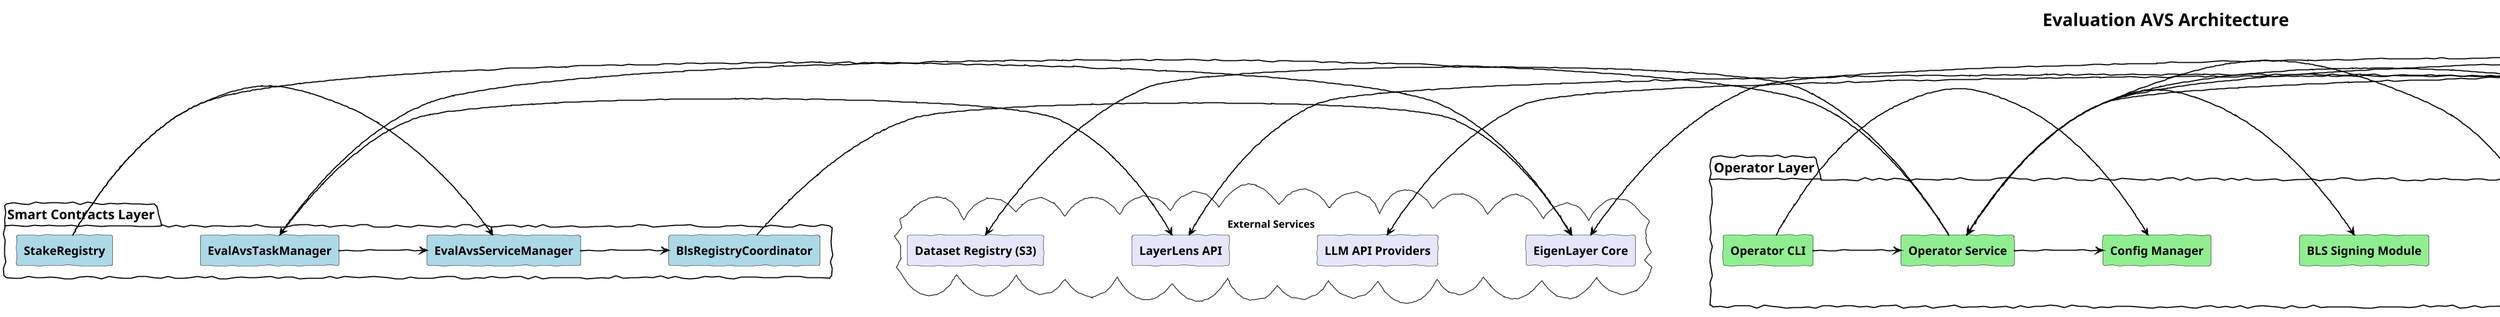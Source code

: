 @startuml
' Use handwritten style with more readable layout
skinparam componentStyle rectangle
skinparam backgroundColor white
skinparam handwritten true
skinparam defaultTextAlignment center
skinparam wrapWidth 200
skinparam nodesep 120
skinparam ranksep 130

' Increase overall diagram size
scale 1.2

' Fix arrow styling
skinparam ArrowColor black
skinparam ArrowThickness 1.5
skinparam ArrowFontColor black
skinparam ArrowFontSize 14

' Improve fonts and text
skinparam ComponentFontSize 16
skinparam ComponentFontStyle bold
skinparam PackageFontSize 18
skinparam PackageFontStyle bold
skinparam TitleFontSize 24
skinparam TitleFontStyle bold

title Evaluation AVS Architecture

package "Smart Contracts Layer" {
  [EvalAvsServiceManager] as ServiceManager #lightblue
  [EvalAvsTaskManager] as TaskManager #lightblue
  [BlsRegistryCoordinator] as BLSRegistry #lightblue
  [StakeRegistry] as StakeRegistry #lightblue
}

package "Operator Layer" {
  [Operator Service] as OpService #lightgreen
  [Operator CLI] as OpCLI #lightgreen
  [Task Queue] as TaskQueue #lightgreen
  [BLS Signing Module] as BlsSigner #lightgreen
  [Config Manager] as ConfigMgr #lightgreen
  
  component "Go Evaluator" as GoEval #lightyellow {
    [Model Client Factory] as ModelFactory
    [Response Scorer] as Scorer
    [Result Processor] as Processor
    [Metrics Collector] as Metrics
  }
}

package "Infrastructure Layer" {
  [Docker Container] as Docker #pink
  [Monitoring Agent] as Monitor #pink
  [Health Checker] as Health #pink
  [Slashing Detector] as Slashing #pink
}

cloud "External Services" {
  [EigenLayer Core] as EigenLayer #lavender
  [Dataset Registry (S3)] as S3 #lavender
  [LLM API Providers] as LLM #lavender
  [LayerLens API] as LayerLensAPI #lavender
}

' Contract interactions
ServiceManager -> BLSRegistry
TaskManager -> ServiceManager
StakeRegistry -> ServiceManager
BLSRegistry -> EigenLayer
StakeRegistry -> EigenLayer

' Operator components
OpService -> TaskQueue
OpService -> BlsSigner
OpService -> ConfigMgr
OpService -> GoEval
OpCLI -> OpService
OpCLI -> ConfigMgr
ModelFactory -> LLM
GoEval -> Processor
GoEval -> Scorer
GoEval -> Metrics
Processor -> LayerLensAPI

' Infrastructure
Docker -> OpService
Monitor -> OpService
Monitor -> Health
Monitor -> Slashing
Slashing -> EigenLayer

' External connections
OpService -> TaskManager
OpService -> S3
TaskManager -> LayerLensAPI

@enduml